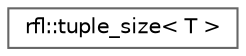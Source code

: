 digraph "类继承关系图"
{
 // LATEX_PDF_SIZE
  bgcolor="transparent";
  edge [fontname=Helvetica,fontsize=10,labelfontname=Helvetica,labelfontsize=10];
  node [fontname=Helvetica,fontsize=10,shape=box,height=0.2,width=0.4];
  rankdir="LR";
  Node0 [id="Node000000",label="rfl::tuple_size\< T \>",height=0.2,width=0.4,color="grey40", fillcolor="white", style="filled",URL="$structrfl_1_1tuple__size.html",tooltip=" "];
}
